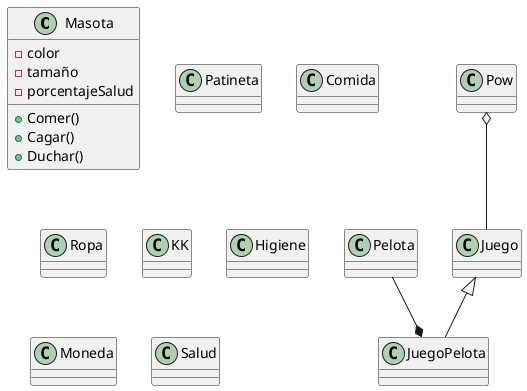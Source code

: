 @startuml PowderBlue
class Masota
    {
        -color 
        -tamaño
        -porcentajeSalud
        +Comer()
        +Cagar()
        +Duchar()
    }

class Juego
class JuegoPelota
class JuegoPelota
class Patineta 
class Comida 
class Ropa 
class KK 
class Higiene
class Moneda
class Moneda
class Salud 

Pow o-- Juego
Juego <|-- JuegoPelota
Pelota --* JuegoPelota

@enduml